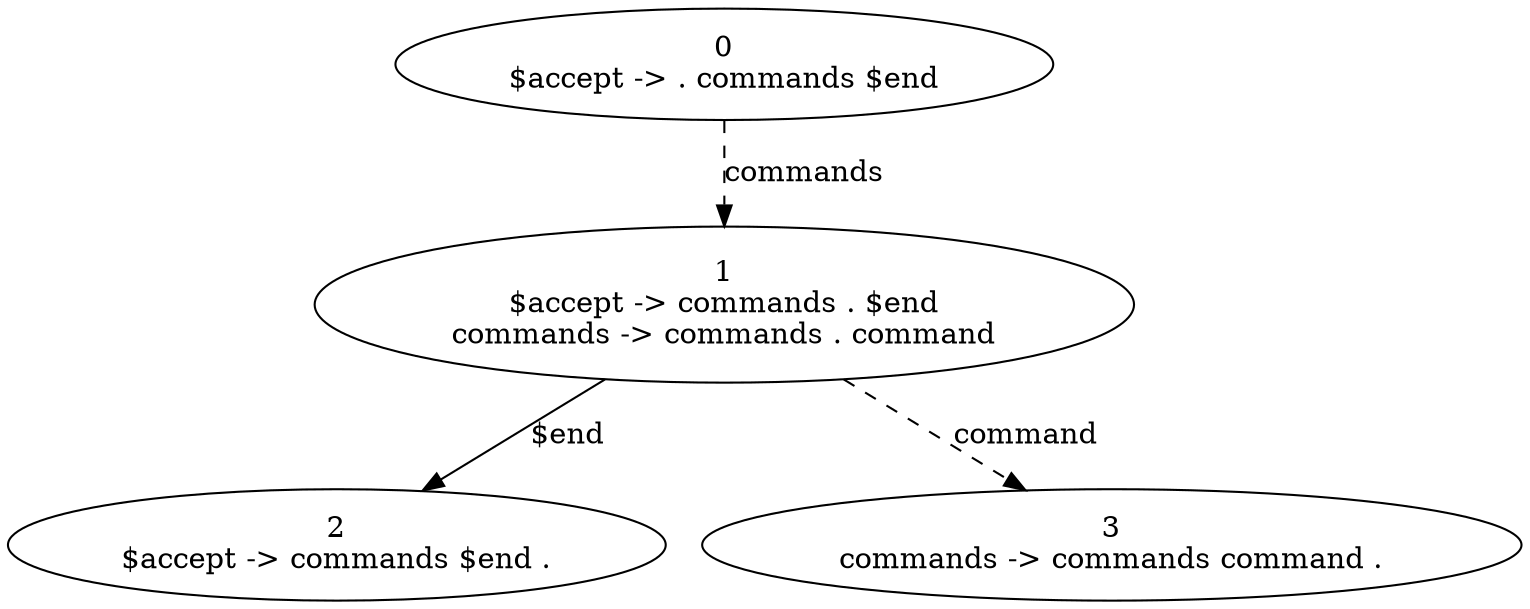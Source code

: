 // Generated by GNU Bison 2.5.
// Report bugs to <bug-bison@gnu.org>.
// Home page: <http://www.gnu.org/software/bison/>.

digraph "parser.y"
{
  0 [label="0\n$accept -> . commands $end"]
  0 -> 1 [style=dashed label="commands"]
  1 [label="1\n$accept -> commands . $end\ncommands -> commands . command"]
  1 -> 2 [style=solid label="$end"]
  1 -> 3 [style=dashed label="command"]
  2 [label="2\n$accept -> commands $end ."]
  3 [label="3\ncommands -> commands command ."]
}
